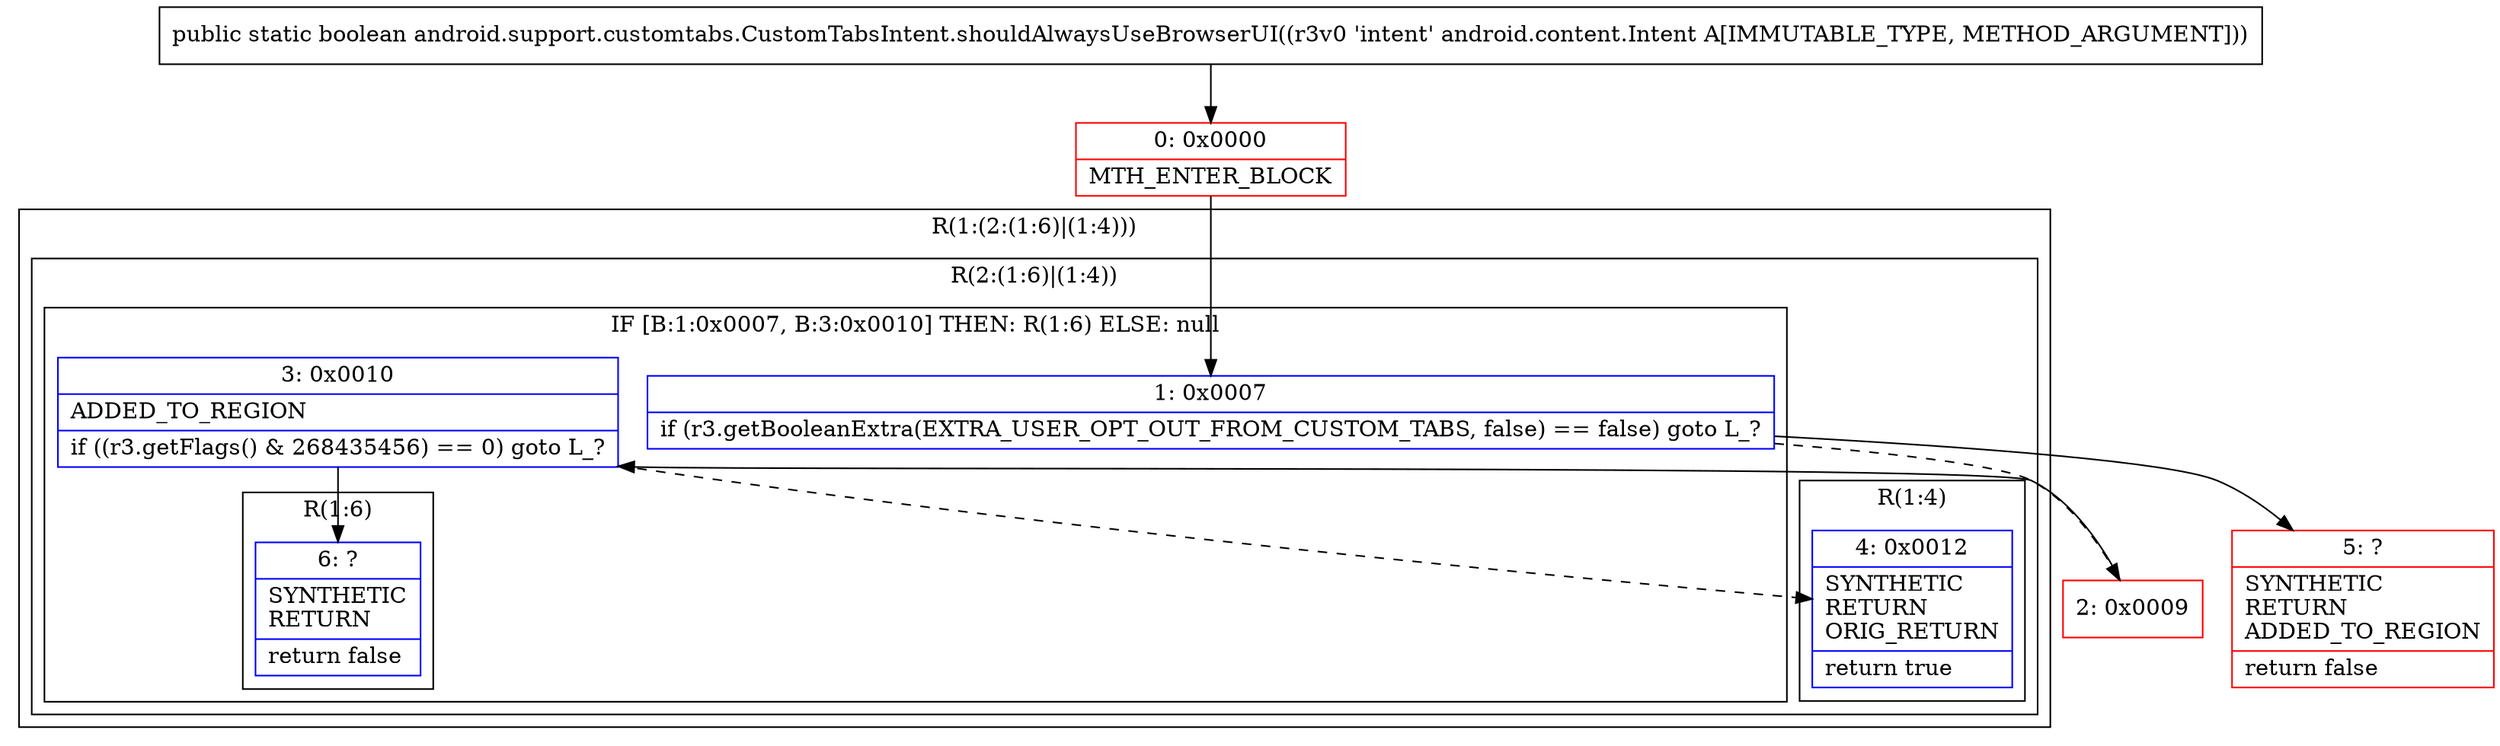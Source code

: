 digraph "CFG forandroid.support.customtabs.CustomTabsIntent.shouldAlwaysUseBrowserUI(Landroid\/content\/Intent;)Z" {
subgraph cluster_Region_437354849 {
label = "R(1:(2:(1:6)|(1:4)))";
node [shape=record,color=blue];
subgraph cluster_Region_1514737681 {
label = "R(2:(1:6)|(1:4))";
node [shape=record,color=blue];
subgraph cluster_IfRegion_105691477 {
label = "IF [B:1:0x0007, B:3:0x0010] THEN: R(1:6) ELSE: null";
node [shape=record,color=blue];
Node_1 [shape=record,label="{1\:\ 0x0007|if (r3.getBooleanExtra(EXTRA_USER_OPT_OUT_FROM_CUSTOM_TABS, false) == false) goto L_?\l}"];
Node_3 [shape=record,label="{3\:\ 0x0010|ADDED_TO_REGION\l|if ((r3.getFlags() & 268435456) == 0) goto L_?\l}"];
subgraph cluster_Region_1990040059 {
label = "R(1:6)";
node [shape=record,color=blue];
Node_6 [shape=record,label="{6\:\ ?|SYNTHETIC\lRETURN\l|return false\l}"];
}
}
subgraph cluster_Region_1611732160 {
label = "R(1:4)";
node [shape=record,color=blue];
Node_4 [shape=record,label="{4\:\ 0x0012|SYNTHETIC\lRETURN\lORIG_RETURN\l|return true\l}"];
}
}
}
Node_0 [shape=record,color=red,label="{0\:\ 0x0000|MTH_ENTER_BLOCK\l}"];
Node_2 [shape=record,color=red,label="{2\:\ 0x0009}"];
Node_5 [shape=record,color=red,label="{5\:\ ?|SYNTHETIC\lRETURN\lADDED_TO_REGION\l|return false\l}"];
MethodNode[shape=record,label="{public static boolean android.support.customtabs.CustomTabsIntent.shouldAlwaysUseBrowserUI((r3v0 'intent' android.content.Intent A[IMMUTABLE_TYPE, METHOD_ARGUMENT])) }"];
MethodNode -> Node_0;
Node_1 -> Node_2[style=dashed];
Node_1 -> Node_5;
Node_3 -> Node_4[style=dashed];
Node_3 -> Node_6;
Node_0 -> Node_1;
Node_2 -> Node_3;
}

